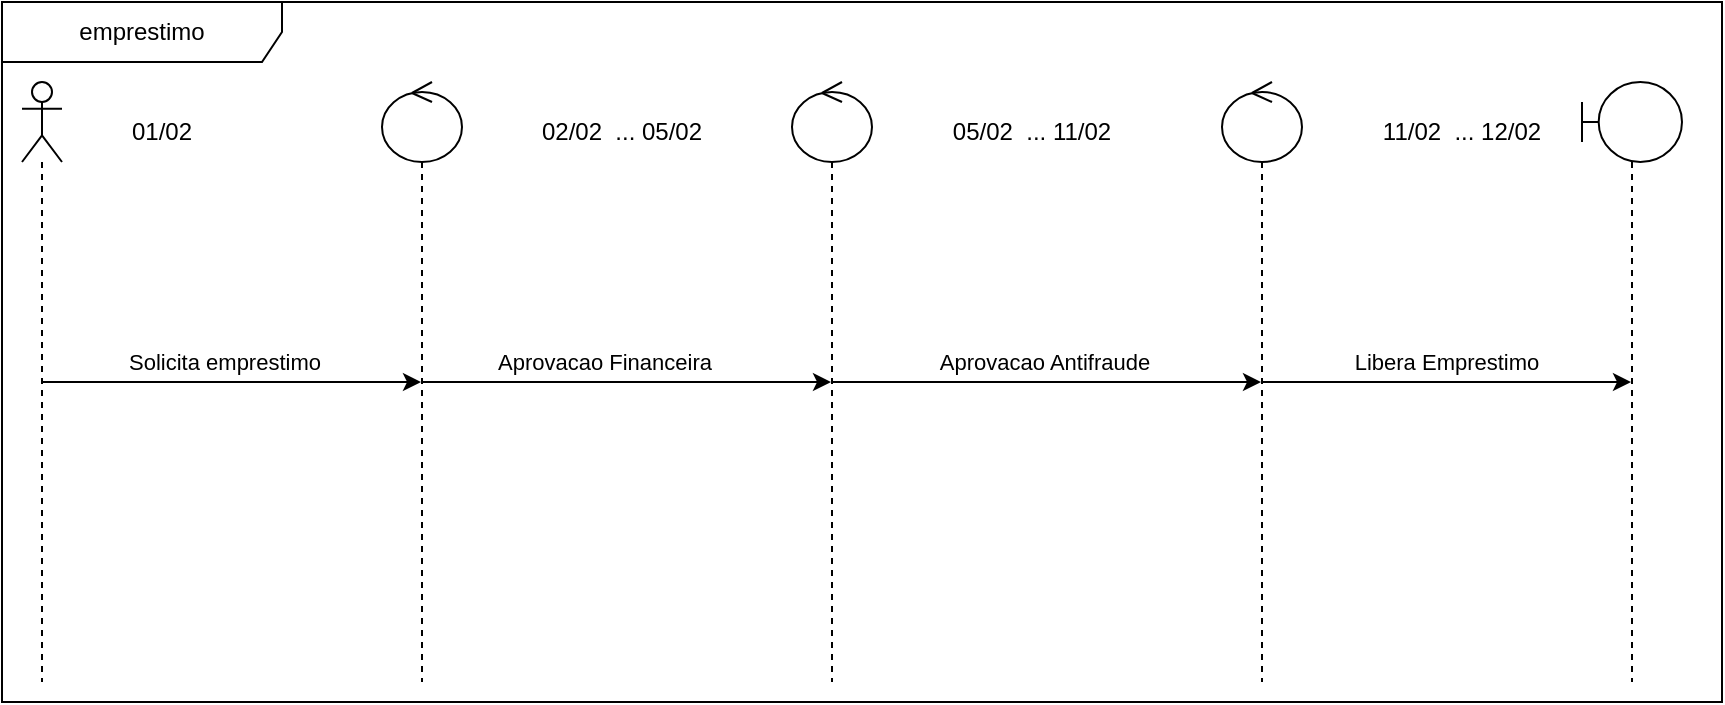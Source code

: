 <mxfile version="16.2.4" type="github">
  <diagram id="Gkrr4QDnkjct2vAjFy6p" name="Page-1">
    <mxGraphModel dx="1422" dy="772" grid="1" gridSize="10" guides="1" tooltips="1" connect="1" arrows="1" fold="1" page="1" pageScale="1" pageWidth="850" pageHeight="1100" math="0" shadow="0">
      <root>
        <mxCell id="0" />
        <mxCell id="1" parent="0" />
        <mxCell id="v4qUvWUIRBw7PO5b92T6-1" value="emprestimo" style="shape=umlFrame;whiteSpace=wrap;html=1;width=140;height=30;" vertex="1" parent="1">
          <mxGeometry x="30" y="50" width="860" height="350" as="geometry" />
        </mxCell>
        <mxCell id="v4qUvWUIRBw7PO5b92T6-7" style="edgeStyle=orthogonalEdgeStyle;rounded=0;orthogonalLoop=1;jettySize=auto;html=1;" edge="1" parent="1" source="v4qUvWUIRBw7PO5b92T6-2" target="v4qUvWUIRBw7PO5b92T6-3">
          <mxGeometry relative="1" as="geometry" />
        </mxCell>
        <mxCell id="v4qUvWUIRBw7PO5b92T6-11" value="Aprovacao Financeira" style="edgeLabel;html=1;align=center;verticalAlign=middle;resizable=0;points=[];" vertex="1" connectable="0" parent="v4qUvWUIRBw7PO5b92T6-7">
          <mxGeometry x="-0.751" y="-2" relative="1" as="geometry">
            <mxPoint x="65" y="-12" as="offset" />
          </mxGeometry>
        </mxCell>
        <mxCell id="v4qUvWUIRBw7PO5b92T6-2" value="" style="shape=umlLifeline;participant=umlControl;perimeter=lifelinePerimeter;whiteSpace=wrap;html=1;container=1;collapsible=0;recursiveResize=0;verticalAlign=top;spacingTop=36;outlineConnect=0;" vertex="1" parent="1">
          <mxGeometry x="220" y="90" width="40" height="300" as="geometry" />
        </mxCell>
        <mxCell id="v4qUvWUIRBw7PO5b92T6-8" style="edgeStyle=orthogonalEdgeStyle;rounded=0;orthogonalLoop=1;jettySize=auto;html=1;" edge="1" parent="1" source="v4qUvWUIRBw7PO5b92T6-3" target="v4qUvWUIRBw7PO5b92T6-4">
          <mxGeometry relative="1" as="geometry" />
        </mxCell>
        <mxCell id="v4qUvWUIRBw7PO5b92T6-12" value="Aprovacao Antifraude" style="edgeLabel;html=1;align=center;verticalAlign=middle;resizable=0;points=[];" vertex="1" connectable="0" parent="v4qUvWUIRBw7PO5b92T6-8">
          <mxGeometry x="-0.595" relative="1" as="geometry">
            <mxPoint x="62" y="-10" as="offset" />
          </mxGeometry>
        </mxCell>
        <mxCell id="v4qUvWUIRBw7PO5b92T6-3" value="" style="shape=umlLifeline;participant=umlControl;perimeter=lifelinePerimeter;whiteSpace=wrap;html=1;container=1;collapsible=0;recursiveResize=0;verticalAlign=top;spacingTop=36;outlineConnect=0;" vertex="1" parent="1">
          <mxGeometry x="425" y="90" width="40" height="300" as="geometry" />
        </mxCell>
        <mxCell id="v4qUvWUIRBw7PO5b92T6-14" style="edgeStyle=orthogonalEdgeStyle;rounded=0;orthogonalLoop=1;jettySize=auto;html=1;" edge="1" parent="1" source="v4qUvWUIRBw7PO5b92T6-4" target="v4qUvWUIRBw7PO5b92T6-13">
          <mxGeometry relative="1" as="geometry" />
        </mxCell>
        <mxCell id="v4qUvWUIRBw7PO5b92T6-15" value="Libera Emprestimo" style="edgeLabel;html=1;align=center;verticalAlign=middle;resizable=0;points=[];" vertex="1" connectable="0" parent="v4qUvWUIRBw7PO5b92T6-14">
          <mxGeometry x="-0.681" relative="1" as="geometry">
            <mxPoint x="62" y="-10" as="offset" />
          </mxGeometry>
        </mxCell>
        <mxCell id="v4qUvWUIRBw7PO5b92T6-4" value="" style="shape=umlLifeline;participant=umlControl;perimeter=lifelinePerimeter;whiteSpace=wrap;html=1;container=1;collapsible=0;recursiveResize=0;verticalAlign=top;spacingTop=36;outlineConnect=0;" vertex="1" parent="1">
          <mxGeometry x="640" y="90" width="40" height="300" as="geometry" />
        </mxCell>
        <mxCell id="v4qUvWUIRBw7PO5b92T6-6" style="edgeStyle=orthogonalEdgeStyle;rounded=0;orthogonalLoop=1;jettySize=auto;html=1;" edge="1" parent="1" source="v4qUvWUIRBw7PO5b92T6-5" target="v4qUvWUIRBw7PO5b92T6-2">
          <mxGeometry relative="1" as="geometry" />
        </mxCell>
        <mxCell id="v4qUvWUIRBw7PO5b92T6-10" value="Solicita emprestimo" style="edgeLabel;html=1;align=center;verticalAlign=middle;resizable=0;points=[];" vertex="1" connectable="0" parent="v4qUvWUIRBw7PO5b92T6-6">
          <mxGeometry x="-0.742" y="-2" relative="1" as="geometry">
            <mxPoint x="66" y="-12" as="offset" />
          </mxGeometry>
        </mxCell>
        <mxCell id="v4qUvWUIRBw7PO5b92T6-5" value="" style="shape=umlLifeline;participant=umlActor;perimeter=lifelinePerimeter;whiteSpace=wrap;html=1;container=1;collapsible=0;recursiveResize=0;verticalAlign=top;spacingTop=36;outlineConnect=0;" vertex="1" parent="1">
          <mxGeometry x="40" y="90" width="20" height="300" as="geometry" />
        </mxCell>
        <mxCell id="v4qUvWUIRBw7PO5b92T6-13" value="" style="shape=umlLifeline;participant=umlBoundary;perimeter=lifelinePerimeter;whiteSpace=wrap;html=1;container=1;collapsible=0;recursiveResize=0;verticalAlign=top;spacingTop=36;outlineConnect=0;" vertex="1" parent="1">
          <mxGeometry x="820" y="90" width="50" height="300" as="geometry" />
        </mxCell>
        <mxCell id="v4qUvWUIRBw7PO5b92T6-16" value="01/02" style="text;html=1;strokeColor=none;fillColor=none;align=center;verticalAlign=middle;whiteSpace=wrap;rounded=0;" vertex="1" parent="1">
          <mxGeometry x="80" y="100" width="60" height="30" as="geometry" />
        </mxCell>
        <mxCell id="v4qUvWUIRBw7PO5b92T6-18" value="02/02&amp;nbsp; ... 05/02" style="text;html=1;strokeColor=none;fillColor=none;align=center;verticalAlign=middle;whiteSpace=wrap;rounded=0;" vertex="1" parent="1">
          <mxGeometry x="260" y="100" width="160" height="30" as="geometry" />
        </mxCell>
        <mxCell id="v4qUvWUIRBw7PO5b92T6-19" value="11/02&amp;nbsp; ... 12/02" style="text;html=1;strokeColor=none;fillColor=none;align=center;verticalAlign=middle;whiteSpace=wrap;rounded=0;" vertex="1" parent="1">
          <mxGeometry x="680" y="100" width="160" height="30" as="geometry" />
        </mxCell>
        <mxCell id="v4qUvWUIRBw7PO5b92T6-20" value="05/02&amp;nbsp; ... 11/02" style="text;html=1;strokeColor=none;fillColor=none;align=center;verticalAlign=middle;whiteSpace=wrap;rounded=0;" vertex="1" parent="1">
          <mxGeometry x="465" y="100" width="160" height="30" as="geometry" />
        </mxCell>
      </root>
    </mxGraphModel>
  </diagram>
</mxfile>
